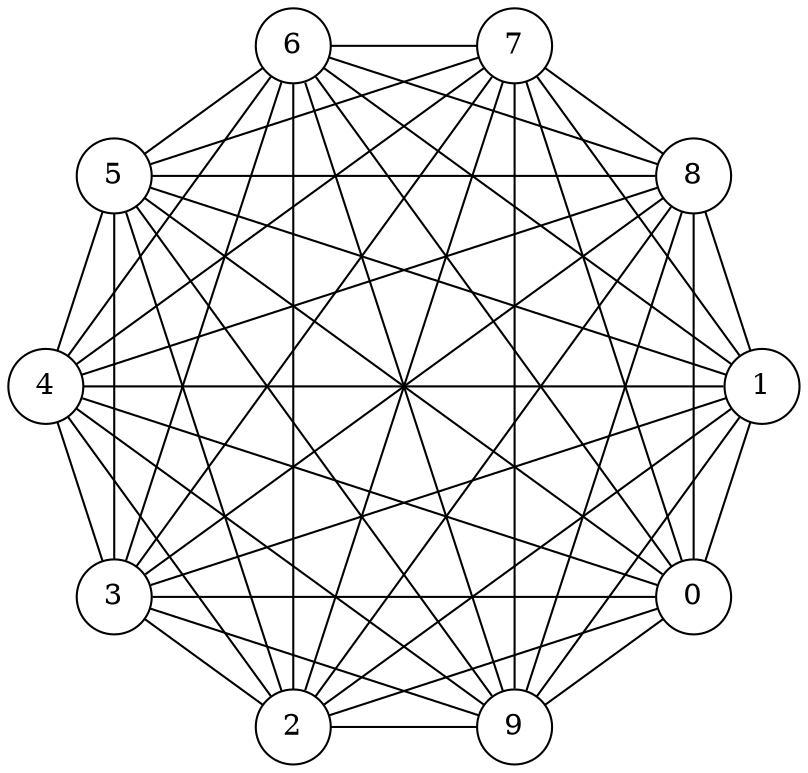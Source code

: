 graph G {
layout=circo
node [shape=circle];
0;
1;
2;
3;
4;
5;
6;
7;
8;
9;
0 -- 1;
0 -- 2;
0 -- 3;
0 -- 4;
0 -- 5;
0 -- 6;
0 -- 7;
0 -- 8;
0 -- 9;
1 -- 2;
1 -- 3;
1 -- 4;
1 -- 5;
1 -- 6;
1 -- 7;
1 -- 8;
1 -- 9;
2 -- 3;
2 -- 4;
2 -- 5;
2 -- 6;
2 -- 7;
2 -- 8;
2 -- 9;
3 -- 4;
3 -- 5;
3 -- 6;
3 -- 7;
3 -- 8;
3 -- 9;
4 -- 5;
4 -- 6;
4 -- 7;
4 -- 8;
4 -- 9;
5 -- 6;
5 -- 7;
5 -- 8;
5 -- 9;
6 -- 7;
6 -- 8;
6 -- 9;
7 -- 8;
7 -- 9;
8 -- 9;
}